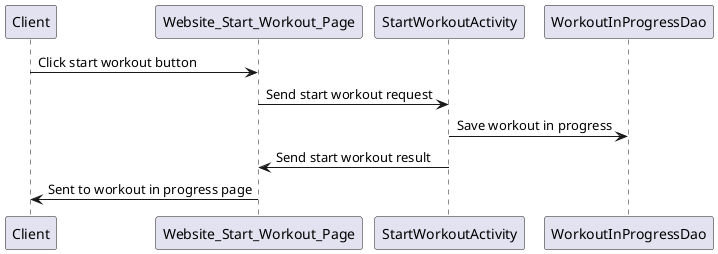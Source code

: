 @startuml
'https://plantuml.com/sequence-diagram

Client -> Website_Start_Workout_Page: Click start workout button
Website_Start_Workout_Page -> StartWorkoutActivity: Send start workout request
StartWorkoutActivity -> WorkoutInProgressDao: Save workout in progress
StartWorkoutActivity -> Website_Start_Workout_Page: Send start workout result
Website_Start_Workout_Page -> Client: Sent to workout in progress page
@enduml